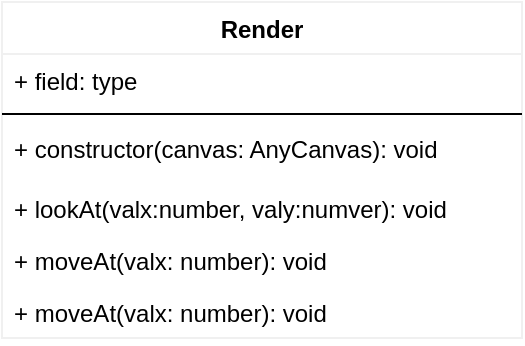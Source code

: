 <mxfile version="13.6.5">
    <diagram id="Bg_e3nU5hMj6XNWRrnQ5" name="Page-1">
        <mxGraphModel dx="798" dy="534" grid="1" gridSize="10" guides="1" tooltips="1" connect="1" arrows="1" fold="1" page="1" pageScale="1" pageWidth="827" pageHeight="1169" math="0" shadow="0">
            <root>
                <mxCell id="0"/>
                <mxCell id="1" parent="0"/>
                <mxCell id="19" value="Render" style="swimlane;fontStyle=1;align=center;verticalAlign=top;childLayout=stackLayout;horizontal=1;startSize=26;horizontalStack=0;resizeParent=1;resizeParentMax=0;resizeLast=0;collapsible=1;marginBottom=0;rounded=0;strokeColor=#f0f0f0;fontSize=12;" parent="1" vertex="1">
                    <mxGeometry x="284" y="170" width="260" height="168" as="geometry"/>
                </mxCell>
                <mxCell id="20" value="+ field: type" style="text;align=left;verticalAlign=top;spacingLeft=4;spacingRight=4;overflow=hidden;rotatable=0;points=[[0,0.5],[1,0.5]];portConstraint=eastwest;" parent="19" vertex="1">
                    <mxGeometry y="26" width="260" height="26" as="geometry"/>
                </mxCell>
                <mxCell id="21" value="" style="line;strokeWidth=1;fillColor=none;align=left;verticalAlign=middle;spacingTop=-1;spacingLeft=3;spacingRight=3;rotatable=0;labelPosition=right;points=[];portConstraint=eastwest;" parent="19" vertex="1">
                    <mxGeometry y="52" width="260" height="8" as="geometry"/>
                </mxCell>
                <mxCell id="22" value="+ constructor(canvas: AnyCanvas): void" style="text;strokeColor=none;fillColor=none;align=left;verticalAlign=top;spacingLeft=4;spacingRight=4;overflow=hidden;rotatable=0;points=[[0,0.5],[1,0.5]];portConstraint=eastwest;spacing=2;" parent="19" vertex="1">
                    <mxGeometry y="60" width="260" height="30" as="geometry"/>
                </mxCell>
                <mxCell id="23" value="+ lookAt(valx:number, valy:numver): void" style="text;strokeColor=none;fillColor=none;align=left;verticalAlign=top;spacingLeft=4;spacingRight=4;overflow=hidden;rotatable=0;points=[[0,0.5],[1,0.5]];portConstraint=eastwest;" parent="19" vertex="1">
                    <mxGeometry y="90" width="260" height="26" as="geometry"/>
                </mxCell>
                <mxCell id="24" value="+ moveAt(valx: number): void" style="text;strokeColor=none;fillColor=none;align=left;verticalAlign=top;spacingLeft=4;spacingRight=4;overflow=hidden;rotatable=0;points=[[0,0.5],[1,0.5]];portConstraint=eastwest;" parent="19" vertex="1">
                    <mxGeometry y="116" width="260" height="26" as="geometry"/>
                </mxCell>
                <mxCell id="25" value="+ moveAt(valx: number): void" style="text;strokeColor=none;fillColor=none;align=left;verticalAlign=top;spacingLeft=4;spacingRight=4;overflow=hidden;rotatable=0;points=[[0,0.5],[1,0.5]];portConstraint=eastwest;" parent="19" vertex="1">
                    <mxGeometry y="142" width="260" height="26" as="geometry"/>
                </mxCell>
            </root>
        </mxGraphModel>
    </diagram>
</mxfile>